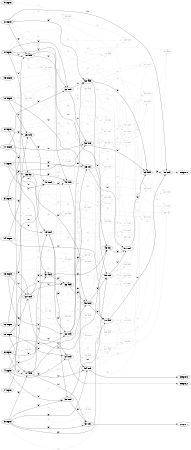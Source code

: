 digraph NeuralNetwork {
rankdir=LR;
size="4,3";
center = true;
node0 [label="(0) Input", color=black, labelfontcolor=black, fontcolor=black];
node1 [label="(1) Input", color=black, labelfontcolor=black, fontcolor=black];
node2 [label="(2) Input", color=black, labelfontcolor=black, fontcolor=black];
node3 [label="(3) Input", color=black, labelfontcolor=black, fontcolor=black];
node4 [label="(4) Input", color=black, labelfontcolor=black, fontcolor=black];
node5 [label="(5) Input", color=black, labelfontcolor=black, fontcolor=black];
node6 [label="(6) Input", color=black, labelfontcolor=black, fontcolor=black];
node7 [label="(7) Input", color=black, labelfontcolor=black, fontcolor=black];
node8 [label="(8) Input", color=black, labelfontcolor=black, fontcolor=black];
node9 [label="(9) Input", color=black, labelfontcolor=black, fontcolor=black];
node10 [label="(10) Input", color=black, labelfontcolor=black, fontcolor=black];
node11 [label="(11) Input", color=black, labelfontcolor=black, fontcolor=black];
node12 [label="(12) Input", color=black, labelfontcolor=black, fontcolor=black];
node13 [label="(13) Input", color=black, labelfontcolor=black, fontcolor=black];
node14 [label="(14) Input", color=black, labelfontcolor=black, fontcolor=black];
node15 [label="(15) Input", color=black, labelfontcolor=black, fontcolor=black];
node16 [label="(16) Input", color=black, labelfontcolor=black, fontcolor=black];
node17 [label="(17) add", color=black, labelfontcolor=black, fontcolor=black];
node12 -> node17 [label=" (0)", labelfontcolor=black, fontcolor=black, bold=true, color=black];
node6 -> node17 [label=" (1)", labelfontcolor=black, fontcolor=black, bold=true, color=black];
node5 -> node17 [label=" (2)", labelfontcolor=black, fontcolor=black, bold=true, color=black];
node18 [label="(18) add", color=black, labelfontcolor=black, fontcolor=black];
node2 -> node18 [label=" (0)", labelfontcolor=black, fontcolor=black, bold=true, color=black];
node0 -> node18 [label=" (1)", labelfontcolor=black, fontcolor=black, bold=true, color=black];
node7 -> node18 [label=" (2)", labelfontcolor=black, fontcolor=black, bold=true, color=black];
node19 [label="(19) mul", color=black, labelfontcolor=black, fontcolor=black];
node11 -> node19 [label=" (0)", labelfontcolor=black, fontcolor=black, bold=true, color=black];
node17 -> node19 [label=" (1)", labelfontcolor=black, fontcolor=black, bold=true, color=black];
node3 -> node19 [label=" (2)", labelfontcolor=black, fontcolor=black, bold=true, color=black];
node20 [label="(20) mul", color=black, labelfontcolor=black, fontcolor=black];
node13 -> node20 [label=" (0)", labelfontcolor=black, fontcolor=black, bold=true, color=black];
node13 -> node20 [label=" (1)", labelfontcolor=black, fontcolor=black, bold=true, color=black];
node12 -> node20 [label=" (2)", labelfontcolor=black, fontcolor=black, bold=true, color=black];
node21 [label="(21) sub", color=lightgrey, labelfontcolor=lightgrey, fontcolor=lightgrey];
node0 -> node21 [label=" (0)", labelfontcolor=lightgrey, fontcolor=lightgrey, bold=true, color=lightgrey];
node18 -> node21 [label=" (1)", labelfontcolor=lightgrey, fontcolor=lightgrey, bold=true, color=lightgrey];
node15 -> node21 [label=" (2)", labelfontcolor=lightgrey, fontcolor=lightgrey, bold=true, color=lightgrey];
node22 [label="(22) sub", color=black, labelfontcolor=black, fontcolor=black];
node6 -> node22 [label=" (0)", labelfontcolor=black, fontcolor=black, bold=true, color=black];
node13 -> node22 [label=" (1)", labelfontcolor=black, fontcolor=black, bold=true, color=black];
node19 -> node22 [label=" (2)", labelfontcolor=black, fontcolor=black, bold=true, color=black];
node23 [label="(23) sub", color=black, labelfontcolor=black, fontcolor=black];
node4 -> node23 [label=" (0)", labelfontcolor=black, fontcolor=black, bold=true, color=black];
node10 -> node23 [label=" (1)", labelfontcolor=black, fontcolor=black, bold=true, color=black];
node8 -> node23 [label=" (2)", labelfontcolor=black, fontcolor=black, bold=true, color=black];
node24 [label="(24) sub", color=black, labelfontcolor=black, fontcolor=black];
node4 -> node24 [label=" (0)", labelfontcolor=black, fontcolor=black, bold=true, color=black];
node20 -> node24 [label=" (1)", labelfontcolor=black, fontcolor=black, bold=true, color=black];
node12 -> node24 [label=" (2)", labelfontcolor=black, fontcolor=black, bold=true, color=black];
node25 [label="(25) div", color=black, labelfontcolor=black, fontcolor=black];
node1 -> node25 [label=" (0)", labelfontcolor=black, fontcolor=black, bold=true, color=black];
node10 -> node25 [label=" (1)", labelfontcolor=black, fontcolor=black, bold=true, color=black];
node22 -> node25 [label=" (2)", labelfontcolor=black, fontcolor=black, bold=true, color=black];
node26 [label="(26) mul", color=black, labelfontcolor=black, fontcolor=black];
node0 -> node26 [label=" (0)", labelfontcolor=black, fontcolor=black, bold=true, color=black];
node0 -> node26 [label=" (1)", labelfontcolor=black, fontcolor=black, bold=true, color=black];
node11 -> node26 [label=" (2)", labelfontcolor=black, fontcolor=black, bold=true, color=black];
node27 [label="(27) div", color=lightgrey, labelfontcolor=lightgrey, fontcolor=lightgrey];
node11 -> node27 [label=" (0)", labelfontcolor=lightgrey, fontcolor=lightgrey, bold=true, color=lightgrey];
node7 -> node27 [label=" (1)", labelfontcolor=lightgrey, fontcolor=lightgrey, bold=true, color=lightgrey];
node20 -> node27 [label=" (2)", labelfontcolor=lightgrey, fontcolor=lightgrey, bold=true, color=lightgrey];
node28 [label="(28) mul", color=lightgrey, labelfontcolor=lightgrey, fontcolor=lightgrey];
node27 -> node28 [label=" (0)", labelfontcolor=lightgrey, fontcolor=lightgrey, bold=true, color=lightgrey];
node25 -> node28 [label=" (1)", labelfontcolor=lightgrey, fontcolor=lightgrey, bold=true, color=lightgrey];
node15 -> node28 [label=" (2)", labelfontcolor=lightgrey, fontcolor=lightgrey, bold=true, color=lightgrey];
node29 [label="(29) add", color=lightgrey, labelfontcolor=lightgrey, fontcolor=lightgrey];
node2 -> node29 [label=" (0)", labelfontcolor=lightgrey, fontcolor=lightgrey, bold=true, color=lightgrey];
node19 -> node29 [label=" (1)", labelfontcolor=lightgrey, fontcolor=lightgrey, bold=true, color=lightgrey];
node17 -> node29 [label=" (2)", labelfontcolor=lightgrey, fontcolor=lightgrey, bold=true, color=lightgrey];
node30 [label="(30) mul", color=black, labelfontcolor=black, fontcolor=black];
node5 -> node30 [label=" (0)", labelfontcolor=black, fontcolor=black, bold=true, color=black];
node4 -> node30 [label=" (1)", labelfontcolor=black, fontcolor=black, bold=true, color=black];
node19 -> node30 [label=" (2)", labelfontcolor=black, fontcolor=black, bold=true, color=black];
node31 [label="(31) add", color=black, labelfontcolor=black, fontcolor=black];
node4 -> node31 [label=" (0)", labelfontcolor=black, fontcolor=black, bold=true, color=black];
node8 -> node31 [label=" (1)", labelfontcolor=black, fontcolor=black, bold=true, color=black];
node20 -> node31 [label=" (2)", labelfontcolor=black, fontcolor=black, bold=true, color=black];
node32 [label="(32) add", color=black, labelfontcolor=black, fontcolor=black];
node22 -> node32 [label=" (0)", labelfontcolor=black, fontcolor=black, bold=true, color=black];
node26 -> node32 [label=" (1)", labelfontcolor=black, fontcolor=black, bold=true, color=black];
node2 -> node32 [label=" (2)", labelfontcolor=black, fontcolor=black, bold=true, color=black];
node33 [label="(33) mul", color=lightgrey, labelfontcolor=lightgrey, fontcolor=lightgrey];
node2 -> node33 [label=" (0)", labelfontcolor=lightgrey, fontcolor=lightgrey, bold=true, color=lightgrey];
node9 -> node33 [label=" (1)", labelfontcolor=lightgrey, fontcolor=lightgrey, bold=true, color=lightgrey];
node31 -> node33 [label=" (2)", labelfontcolor=lightgrey, fontcolor=lightgrey, bold=true, color=lightgrey];
node34 [label="(34) mul", color=lightgrey, labelfontcolor=lightgrey, fontcolor=lightgrey];
node25 -> node34 [label=" (0)", labelfontcolor=lightgrey, fontcolor=lightgrey, bold=true, color=lightgrey];
node26 -> node34 [label=" (1)", labelfontcolor=lightgrey, fontcolor=lightgrey, bold=true, color=lightgrey];
node14 -> node34 [label=" (2)", labelfontcolor=lightgrey, fontcolor=lightgrey, bold=true, color=lightgrey];
node35 [label="(35) div", color=black, labelfontcolor=black, fontcolor=black];
node1 -> node35 [label=" (0)", labelfontcolor=black, fontcolor=black, bold=true, color=black];
node0 -> node35 [label=" (1)", labelfontcolor=black, fontcolor=black, bold=true, color=black];
node14 -> node35 [label=" (2)", labelfontcolor=black, fontcolor=black, bold=true, color=black];
node36 [label="(36) add", color=black, labelfontcolor=black, fontcolor=black];
node12 -> node36 [label=" (0)", labelfontcolor=black, fontcolor=black, bold=true, color=black];
node20 -> node36 [label=" (1)", labelfontcolor=black, fontcolor=black, bold=true, color=black];
node31 -> node36 [label=" (2)", labelfontcolor=black, fontcolor=black, bold=true, color=black];
node37 [label="(37) div", color=black, labelfontcolor=black, fontcolor=black];
node30 -> node37 [label=" (0)", labelfontcolor=black, fontcolor=black, bold=true, color=black];
node17 -> node37 [label=" (1)", labelfontcolor=black, fontcolor=black, bold=true, color=black];
node5 -> node37 [label=" (2)", labelfontcolor=black, fontcolor=black, bold=true, color=black];
node38 [label="(38) sub", color=black, labelfontcolor=black, fontcolor=black];
node11 -> node38 [label=" (0)", labelfontcolor=black, fontcolor=black, bold=true, color=black];
node26 -> node38 [label=" (1)", labelfontcolor=black, fontcolor=black, bold=true, color=black];
node3 -> node38 [label=" (2)", labelfontcolor=black, fontcolor=black, bold=true, color=black];
node39 [label="(39) add", color=lightgrey, labelfontcolor=lightgrey, fontcolor=lightgrey];
node26 -> node39 [label=" (0)", labelfontcolor=lightgrey, fontcolor=lightgrey, bold=true, color=lightgrey];
node22 -> node39 [label=" (1)", labelfontcolor=lightgrey, fontcolor=lightgrey, bold=true, color=lightgrey];
node10 -> node39 [label=" (2)", labelfontcolor=lightgrey, fontcolor=lightgrey, bold=true, color=lightgrey];
node40 [label="(40) div", color=lightgrey, labelfontcolor=lightgrey, fontcolor=lightgrey];
node14 -> node40 [label=" (0)", labelfontcolor=lightgrey, fontcolor=lightgrey, bold=true, color=lightgrey];
node20 -> node40 [label=" (1)", labelfontcolor=lightgrey, fontcolor=lightgrey, bold=true, color=lightgrey];
node39 -> node40 [label=" (2)", labelfontcolor=lightgrey, fontcolor=lightgrey, bold=true, color=lightgrey];
node41 [label="(41) mul", color=black, labelfontcolor=black, fontcolor=black];
node16 -> node41 [label=" (0)", labelfontcolor=black, fontcolor=black, bold=true, color=black];
node1 -> node41 [label=" (1)", labelfontcolor=black, fontcolor=black, bold=true, color=black];
node23 -> node41 [label=" (2)", labelfontcolor=black, fontcolor=black, bold=true, color=black];
node42 [label="(42) sub", color=lightgrey, labelfontcolor=lightgrey, fontcolor=lightgrey];
node20 -> node42 [label=" (0)", labelfontcolor=lightgrey, fontcolor=lightgrey, bold=true, color=lightgrey];
node13 -> node42 [label=" (1)", labelfontcolor=lightgrey, fontcolor=lightgrey, bold=true, color=lightgrey];
node29 -> node42 [label=" (2)", labelfontcolor=lightgrey, fontcolor=lightgrey, bold=true, color=lightgrey];
node43 [label="(43) div", color=black, labelfontcolor=black, fontcolor=black];
node32 -> node43 [label=" (0)", labelfontcolor=black, fontcolor=black, bold=true, color=black];
node6 -> node43 [label=" (1)", labelfontcolor=black, fontcolor=black, bold=true, color=black];
node31 -> node43 [label=" (2)", labelfontcolor=black, fontcolor=black, bold=true, color=black];
node44 [label="(44) mul", color=lightgrey, labelfontcolor=lightgrey, fontcolor=lightgrey];
node13 -> node44 [label=" (0)", labelfontcolor=lightgrey, fontcolor=lightgrey, bold=true, color=lightgrey];
node6 -> node44 [label=" (1)", labelfontcolor=lightgrey, fontcolor=lightgrey, bold=true, color=lightgrey];
node21 -> node44 [label=" (2)", labelfontcolor=lightgrey, fontcolor=lightgrey, bold=true, color=lightgrey];
node45 [label="(45) mul", color=lightgrey, labelfontcolor=lightgrey, fontcolor=lightgrey];
node22 -> node45 [label=" (0)", labelfontcolor=lightgrey, fontcolor=lightgrey, bold=true, color=lightgrey];
node7 -> node45 [label=" (1)", labelfontcolor=lightgrey, fontcolor=lightgrey, bold=true, color=lightgrey];
node14 -> node45 [label=" (2)", labelfontcolor=lightgrey, fontcolor=lightgrey, bold=true, color=lightgrey];
node46 [label="(46) add", color=lightgrey, labelfontcolor=lightgrey, fontcolor=lightgrey];
node16 -> node46 [label=" (0)", labelfontcolor=lightgrey, fontcolor=lightgrey, bold=true, color=lightgrey];
node44 -> node46 [label=" (1)", labelfontcolor=lightgrey, fontcolor=lightgrey, bold=true, color=lightgrey];
node17 -> node46 [label=" (2)", labelfontcolor=lightgrey, fontcolor=lightgrey, bold=true, color=lightgrey];
node47 [label="(47) mul", color=lightgrey, labelfontcolor=lightgrey, fontcolor=lightgrey];
node19 -> node47 [label=" (0)", labelfontcolor=lightgrey, fontcolor=lightgrey, bold=true, color=lightgrey];
node43 -> node47 [label=" (1)", labelfontcolor=lightgrey, fontcolor=lightgrey, bold=true, color=lightgrey];
node14 -> node47 [label=" (2)", labelfontcolor=lightgrey, fontcolor=lightgrey, bold=true, color=lightgrey];
node48 [label="(48) sub", color=black, labelfontcolor=black, fontcolor=black];
node41 -> node48 [label=" (0)", labelfontcolor=black, fontcolor=black, bold=true, color=black];
node18 -> node48 [label=" (1)", labelfontcolor=black, fontcolor=black, bold=true, color=black];
node35 -> node48 [label=" (2)", labelfontcolor=black, fontcolor=black, bold=true, color=black];
node49 [label="(49) add", color=lightgrey, labelfontcolor=lightgrey, fontcolor=lightgrey];
node19 -> node49 [label=" (0)", labelfontcolor=lightgrey, fontcolor=lightgrey, bold=true, color=lightgrey];
node19 -> node49 [label=" (1)", labelfontcolor=lightgrey, fontcolor=lightgrey, bold=true, color=lightgrey];
node25 -> node49 [label=" (2)", labelfontcolor=lightgrey, fontcolor=lightgrey, bold=true, color=lightgrey];
node50 [label="(50) mul", color=black, labelfontcolor=black, fontcolor=black];
node35 -> node50 [label=" (0)", labelfontcolor=black, fontcolor=black, bold=true, color=black];
node17 -> node50 [label=" (1)", labelfontcolor=black, fontcolor=black, bold=true, color=black];
node36 -> node50 [label=" (2)", labelfontcolor=black, fontcolor=black, bold=true, color=black];
node51 [label="(51) mul", color=lightgrey, labelfontcolor=lightgrey, fontcolor=lightgrey];
node13 -> node51 [label=" (0)", labelfontcolor=lightgrey, fontcolor=lightgrey, bold=true, color=lightgrey];
node29 -> node51 [label=" (1)", labelfontcolor=lightgrey, fontcolor=lightgrey, bold=true, color=lightgrey];
node26 -> node51 [label=" (2)", labelfontcolor=lightgrey, fontcolor=lightgrey, bold=true, color=lightgrey];
node52 [label="(52) div", color=lightgrey, labelfontcolor=lightgrey, fontcolor=lightgrey];
node44 -> node52 [label=" (0)", labelfontcolor=lightgrey, fontcolor=lightgrey, bold=true, color=lightgrey];
node1 -> node52 [label=" (1)", labelfontcolor=lightgrey, fontcolor=lightgrey, bold=true, color=lightgrey];
node24 -> node52 [label=" (2)", labelfontcolor=lightgrey, fontcolor=lightgrey, bold=true, color=lightgrey];
node53 [label="(53) sub", color=lightgrey, labelfontcolor=lightgrey, fontcolor=lightgrey];
node31 -> node53 [label=" (0)", labelfontcolor=lightgrey, fontcolor=lightgrey, bold=true, color=lightgrey];
node43 -> node53 [label=" (1)", labelfontcolor=lightgrey, fontcolor=lightgrey, bold=true, color=lightgrey];
node38 -> node53 [label=" (2)", labelfontcolor=lightgrey, fontcolor=lightgrey, bold=true, color=lightgrey];
node54 [label="(54) sub", color=black, labelfontcolor=black, fontcolor=black];
node48 -> node54 [label=" (0)", labelfontcolor=black, fontcolor=black, bold=true, color=black];
node17 -> node54 [label=" (1)", labelfontcolor=black, fontcolor=black, bold=true, color=black];
node5 -> node54 [label=" (2)", labelfontcolor=black, fontcolor=black, bold=true, color=black];
node55 [label="(55) sub", color=black, labelfontcolor=black, fontcolor=black];
node50 -> node55 [label=" (0)", labelfontcolor=black, fontcolor=black, bold=true, color=black];
node18 -> node55 [label=" (1)", labelfontcolor=black, fontcolor=black, bold=true, color=black];
node5 -> node55 [label=" (2)", labelfontcolor=black, fontcolor=black, bold=true, color=black];
node56 [label="(56) add", color=lightgrey, labelfontcolor=lightgrey, fontcolor=lightgrey];
node55 -> node56 [label=" (0)", labelfontcolor=lightgrey, fontcolor=lightgrey, bold=true, color=lightgrey];
node16 -> node56 [label=" (1)", labelfontcolor=lightgrey, fontcolor=lightgrey, bold=true, color=lightgrey];
node39 -> node56 [label=" (2)", labelfontcolor=lightgrey, fontcolor=lightgrey, bold=true, color=lightgrey];
node57 [label="(57) mul", color=black, labelfontcolor=black, fontcolor=black];
node25 -> node57 [label=" (0)", labelfontcolor=black, fontcolor=black, bold=true, color=black];
node55 -> node57 [label=" (1)", labelfontcolor=black, fontcolor=black, bold=true, color=black];
node43 -> node57 [label=" (2)", labelfontcolor=black, fontcolor=black, bold=true, color=black];
node58 [label="(58) add", color=lightgrey, labelfontcolor=lightgrey, fontcolor=lightgrey];
node21 -> node58 [label=" (0)", labelfontcolor=lightgrey, fontcolor=lightgrey, bold=true, color=lightgrey];
node45 -> node58 [label=" (1)", labelfontcolor=lightgrey, fontcolor=lightgrey, bold=true, color=lightgrey];
node5 -> node58 [label=" (2)", labelfontcolor=lightgrey, fontcolor=lightgrey, bold=true, color=lightgrey];
node59 [label="(59) sub", color=lightgrey, labelfontcolor=lightgrey, fontcolor=lightgrey];
node39 -> node59 [label=" (0)", labelfontcolor=lightgrey, fontcolor=lightgrey, bold=true, color=lightgrey];
node53 -> node59 [label=" (1)", labelfontcolor=lightgrey, fontcolor=lightgrey, bold=true, color=lightgrey];
node38 -> node59 [label=" (2)", labelfontcolor=lightgrey, fontcolor=lightgrey, bold=true, color=lightgrey];
node60 [label="(60) div", color=lightgrey, labelfontcolor=lightgrey, fontcolor=lightgrey];
node26 -> node60 [label=" (0)", labelfontcolor=lightgrey, fontcolor=lightgrey, bold=true, color=lightgrey];
node38 -> node60 [label=" (1)", labelfontcolor=lightgrey, fontcolor=lightgrey, bold=true, color=lightgrey];
node31 -> node60 [label=" (2)", labelfontcolor=lightgrey, fontcolor=lightgrey, bold=true, color=lightgrey];
node61 [label="(61) mul", color=lightgrey, labelfontcolor=lightgrey, fontcolor=lightgrey];
node8 -> node61 [label=" (0)", labelfontcolor=lightgrey, fontcolor=lightgrey, bold=true, color=lightgrey];
node39 -> node61 [label=" (1)", labelfontcolor=lightgrey, fontcolor=lightgrey, bold=true, color=lightgrey];
node40 -> node61 [label=" (2)", labelfontcolor=lightgrey, fontcolor=lightgrey, bold=true, color=lightgrey];
node62 [label="(62) sub", color=lightgrey, labelfontcolor=lightgrey, fontcolor=lightgrey];
node10 -> node62 [label=" (0)", labelfontcolor=lightgrey, fontcolor=lightgrey, bold=true, color=lightgrey];
node15 -> node62 [label=" (1)", labelfontcolor=lightgrey, fontcolor=lightgrey, bold=true, color=lightgrey];
node3 -> node62 [label=" (2)", labelfontcolor=lightgrey, fontcolor=lightgrey, bold=true, color=lightgrey];
node63 [label="(63) add", color=lightgrey, labelfontcolor=lightgrey, fontcolor=lightgrey];
node20 -> node63 [label=" (0)", labelfontcolor=lightgrey, fontcolor=lightgrey, bold=true, color=lightgrey];
node8 -> node63 [label=" (1)", labelfontcolor=lightgrey, fontcolor=lightgrey, bold=true, color=lightgrey];
node55 -> node63 [label=" (2)", labelfontcolor=lightgrey, fontcolor=lightgrey, bold=true, color=lightgrey];
node64 [label="(64) sub", color=lightgrey, labelfontcolor=lightgrey, fontcolor=lightgrey];
node48 -> node64 [label=" (0)", labelfontcolor=lightgrey, fontcolor=lightgrey, bold=true, color=lightgrey];
node58 -> node64 [label=" (1)", labelfontcolor=lightgrey, fontcolor=lightgrey, bold=true, color=lightgrey];
node59 -> node64 [label=" (2)", labelfontcolor=lightgrey, fontcolor=lightgrey, bold=true, color=lightgrey];
node65 [label="(65) add", color=black, labelfontcolor=black, fontcolor=black];
node32 -> node65 [label=" (0)", labelfontcolor=black, fontcolor=black, bold=true, color=black];
node38 -> node65 [label=" (1)", labelfontcolor=black, fontcolor=black, bold=true, color=black];
node57 -> node65 [label=" (2)", labelfontcolor=black, fontcolor=black, bold=true, color=black];
node66 [label="(66) mul", color=lightgrey, labelfontcolor=lightgrey, fontcolor=lightgrey];
node51 -> node66 [label=" (0)", labelfontcolor=lightgrey, fontcolor=lightgrey, bold=true, color=lightgrey];
node23 -> node66 [label=" (1)", labelfontcolor=lightgrey, fontcolor=lightgrey, bold=true, color=lightgrey];
node48 -> node66 [label=" (2)", labelfontcolor=lightgrey, fontcolor=lightgrey, bold=true, color=lightgrey];
node67 [label="(67) add", color=lightgrey, labelfontcolor=lightgrey, fontcolor=lightgrey];
node54 -> node67 [label=" (0)", labelfontcolor=lightgrey, fontcolor=lightgrey, bold=true, color=lightgrey];
node45 -> node67 [label=" (1)", labelfontcolor=lightgrey, fontcolor=lightgrey, bold=true, color=lightgrey];
node22 -> node67 [label=" (2)", labelfontcolor=lightgrey, fontcolor=lightgrey, bold=true, color=lightgrey];
node68 [label="(68) div", color=lightgrey, labelfontcolor=lightgrey, fontcolor=lightgrey];
node65 -> node68 [label=" (0)", labelfontcolor=lightgrey, fontcolor=lightgrey, bold=true, color=lightgrey];
node67 -> node68 [label=" (1)", labelfontcolor=lightgrey, fontcolor=lightgrey, bold=true, color=lightgrey];
node41 -> node68 [label=" (2)", labelfontcolor=lightgrey, fontcolor=lightgrey, bold=true, color=lightgrey];
node69 [label="(69) mul", color=lightgrey, labelfontcolor=lightgrey, fontcolor=lightgrey];
node48 -> node69 [label=" (0)", labelfontcolor=lightgrey, fontcolor=lightgrey, bold=true, color=lightgrey];
node53 -> node69 [label=" (1)", labelfontcolor=lightgrey, fontcolor=lightgrey, bold=true, color=lightgrey];
node62 -> node69 [label=" (2)", labelfontcolor=lightgrey, fontcolor=lightgrey, bold=true, color=lightgrey];
node70 [label="(70) mul", color=lightgrey, labelfontcolor=lightgrey, fontcolor=lightgrey];
node0 -> node70 [label=" (0)", labelfontcolor=lightgrey, fontcolor=lightgrey, bold=true, color=lightgrey];
node60 -> node70 [label=" (1)", labelfontcolor=lightgrey, fontcolor=lightgrey, bold=true, color=lightgrey];
node43 -> node70 [label=" (2)", labelfontcolor=lightgrey, fontcolor=lightgrey, bold=true, color=lightgrey];
node71 [label="(71) sub", color=lightgrey, labelfontcolor=lightgrey, fontcolor=lightgrey];
node58 -> node71 [label=" (0)", labelfontcolor=lightgrey, fontcolor=lightgrey, bold=true, color=lightgrey];
node69 -> node71 [label=" (1)", labelfontcolor=lightgrey, fontcolor=lightgrey, bold=true, color=lightgrey];
node66 -> node71 [label=" (2)", labelfontcolor=lightgrey, fontcolor=lightgrey, bold=true, color=lightgrey];
node72 [label="(72) add", color=lightgrey, labelfontcolor=lightgrey, fontcolor=lightgrey];
node32 -> node72 [label=" (0)", labelfontcolor=lightgrey, fontcolor=lightgrey, bold=true, color=lightgrey];
node0 -> node72 [label=" (1)", labelfontcolor=lightgrey, fontcolor=lightgrey, bold=true, color=lightgrey];
node8 -> node72 [label=" (2)", labelfontcolor=lightgrey, fontcolor=lightgrey, bold=true, color=lightgrey];
node73 [label="(73) mul", color=lightgrey, labelfontcolor=lightgrey, fontcolor=lightgrey];
node2 -> node73 [label=" (0)", labelfontcolor=lightgrey, fontcolor=lightgrey, bold=true, color=lightgrey];
node34 -> node73 [label=" (1)", labelfontcolor=lightgrey, fontcolor=lightgrey, bold=true, color=lightgrey];
node11 -> node73 [label=" (2)", labelfontcolor=lightgrey, fontcolor=lightgrey, bold=true, color=lightgrey];
node74 [label="(74) div", color=lightgrey, labelfontcolor=lightgrey, fontcolor=lightgrey];
node32 -> node74 [label=" (0)", labelfontcolor=lightgrey, fontcolor=lightgrey, bold=true, color=lightgrey];
node50 -> node74 [label=" (1)", labelfontcolor=lightgrey, fontcolor=lightgrey, bold=true, color=lightgrey];
node23 -> node74 [label=" (2)", labelfontcolor=lightgrey, fontcolor=lightgrey, bold=true, color=lightgrey];
node75 [label="(75) div", color=lightgrey, labelfontcolor=lightgrey, fontcolor=lightgrey];
node22 -> node75 [label=" (0)", labelfontcolor=lightgrey, fontcolor=lightgrey, bold=true, color=lightgrey];
node67 -> node75 [label=" (1)", labelfontcolor=lightgrey, fontcolor=lightgrey, bold=true, color=lightgrey];
node19 -> node75 [label=" (2)", labelfontcolor=lightgrey, fontcolor=lightgrey, bold=true, color=lightgrey];
node76 [label="(76) div", color=lightgrey, labelfontcolor=lightgrey, fontcolor=lightgrey];
node7 -> node76 [label=" (0)", labelfontcolor=lightgrey, fontcolor=lightgrey, bold=true, color=lightgrey];
node4 -> node76 [label=" (1)", labelfontcolor=lightgrey, fontcolor=lightgrey, bold=true, color=lightgrey];
node22 -> node76 [label=" (2)", labelfontcolor=lightgrey, fontcolor=lightgrey, bold=true, color=lightgrey];
node77 [label="(77) sub", color=lightgrey, labelfontcolor=lightgrey, fontcolor=lightgrey];
node38 -> node77 [label=" (0)", labelfontcolor=lightgrey, fontcolor=lightgrey, bold=true, color=lightgrey];
node20 -> node77 [label=" (1)", labelfontcolor=lightgrey, fontcolor=lightgrey, bold=true, color=lightgrey];
node49 -> node77 [label=" (2)", labelfontcolor=lightgrey, fontcolor=lightgrey, bold=true, color=lightgrey];
node78 [label="(78) add", color=lightgrey, labelfontcolor=lightgrey, fontcolor=lightgrey];
node15 -> node78 [label=" (0)", labelfontcolor=lightgrey, fontcolor=lightgrey, bold=true, color=lightgrey];
node3 -> node78 [label=" (1)", labelfontcolor=lightgrey, fontcolor=lightgrey, bold=true, color=lightgrey];
node14 -> node78 [label=" (2)", labelfontcolor=lightgrey, fontcolor=lightgrey, bold=true, color=lightgrey];
node79 [label="(79) add", color=black, labelfontcolor=black, fontcolor=black];
node30 -> node79 [label=" (0)", labelfontcolor=black, fontcolor=black, bold=true, color=black];
node14 -> node79 [label=" (1)", labelfontcolor=black, fontcolor=black, bold=true, color=black];
node50 -> node79 [label=" (2)", labelfontcolor=black, fontcolor=black, bold=true, color=black];
node80 [label="(80) sub", color=lightgrey, labelfontcolor=lightgrey, fontcolor=lightgrey];
node3 -> node80 [label=" (0)", labelfontcolor=lightgrey, fontcolor=lightgrey, bold=true, color=lightgrey];
node61 -> node80 [label=" (1)", labelfontcolor=lightgrey, fontcolor=lightgrey, bold=true, color=lightgrey];
node24 -> node80 [label=" (2)", labelfontcolor=lightgrey, fontcolor=lightgrey, bold=true, color=lightgrey];
node81 [label="(81) mul", color=lightgrey, labelfontcolor=lightgrey, fontcolor=lightgrey];
node39 -> node81 [label=" (0)", labelfontcolor=lightgrey, fontcolor=lightgrey, bold=true, color=lightgrey];
node56 -> node81 [label=" (1)", labelfontcolor=lightgrey, fontcolor=lightgrey, bold=true, color=lightgrey];
node23 -> node81 [label=" (2)", labelfontcolor=lightgrey, fontcolor=lightgrey, bold=true, color=lightgrey];
node82 [label="(82) add", color=lightgrey, labelfontcolor=lightgrey, fontcolor=lightgrey];
node27 -> node82 [label=" (0)", labelfontcolor=lightgrey, fontcolor=lightgrey, bold=true, color=lightgrey];
node26 -> node82 [label=" (1)", labelfontcolor=lightgrey, fontcolor=lightgrey, bold=true, color=lightgrey];
node6 -> node82 [label=" (2)", labelfontcolor=lightgrey, fontcolor=lightgrey, bold=true, color=lightgrey];
node83 [label="(83) div", color=lightgrey, labelfontcolor=lightgrey, fontcolor=lightgrey];
node6 -> node83 [label=" (0)", labelfontcolor=lightgrey, fontcolor=lightgrey, bold=true, color=lightgrey];
node8 -> node83 [label=" (1)", labelfontcolor=lightgrey, fontcolor=lightgrey, bold=true, color=lightgrey];
node4 -> node83 [label=" (2)", labelfontcolor=lightgrey, fontcolor=lightgrey, bold=true, color=lightgrey];
node84 [label="(84) mul", color=lightgrey, labelfontcolor=lightgrey, fontcolor=lightgrey];
node54 -> node84 [label=" (0)", labelfontcolor=lightgrey, fontcolor=lightgrey, bold=true, color=lightgrey];
node55 -> node84 [label=" (1)", labelfontcolor=lightgrey, fontcolor=lightgrey, bold=true, color=lightgrey];
node3 -> node84 [label=" (2)", labelfontcolor=lightgrey, fontcolor=lightgrey, bold=true, color=lightgrey];
node85 [label="(85) div", color=lightgrey, labelfontcolor=lightgrey, fontcolor=lightgrey];
node16 -> node85 [label=" (0)", labelfontcolor=lightgrey, fontcolor=lightgrey, bold=true, color=lightgrey];
node27 -> node85 [label=" (1)", labelfontcolor=lightgrey, fontcolor=lightgrey, bold=true, color=lightgrey];
node27 -> node85 [label=" (2)", labelfontcolor=lightgrey, fontcolor=lightgrey, bold=true, color=lightgrey];
node86 [label="(86) sub", color=lightgrey, labelfontcolor=lightgrey, fontcolor=lightgrey];
node70 -> node86 [label=" (0)", labelfontcolor=lightgrey, fontcolor=lightgrey, bold=true, color=lightgrey];
node8 -> node86 [label=" (1)", labelfontcolor=lightgrey, fontcolor=lightgrey, bold=true, color=lightgrey];
node46 -> node86 [label=" (2)", labelfontcolor=lightgrey, fontcolor=lightgrey, bold=true, color=lightgrey];
node87 [label="(87) mul", color=lightgrey, labelfontcolor=lightgrey, fontcolor=lightgrey];
node1 -> node87 [label=" (0)", labelfontcolor=lightgrey, fontcolor=lightgrey, bold=true, color=lightgrey];
node41 -> node87 [label=" (1)", labelfontcolor=lightgrey, fontcolor=lightgrey, bold=true, color=lightgrey];
node2 -> node87 [label=" (2)", labelfontcolor=lightgrey, fontcolor=lightgrey, bold=true, color=lightgrey];
node88 [label="(88) add", color=lightgrey, labelfontcolor=lightgrey, fontcolor=lightgrey];
node24 -> node88 [label=" (0)", labelfontcolor=lightgrey, fontcolor=lightgrey, bold=true, color=lightgrey];
node79 -> node88 [label=" (1)", labelfontcolor=lightgrey, fontcolor=lightgrey, bold=true, color=lightgrey];
node62 -> node88 [label=" (2)", labelfontcolor=lightgrey, fontcolor=lightgrey, bold=true, color=lightgrey];
node89 [label="(89) sub", color=lightgrey, labelfontcolor=lightgrey, fontcolor=lightgrey];
node33 -> node89 [label=" (0)", labelfontcolor=lightgrey, fontcolor=lightgrey, bold=true, color=lightgrey];
node72 -> node89 [label=" (1)", labelfontcolor=lightgrey, fontcolor=lightgrey, bold=true, color=lightgrey];
node15 -> node89 [label=" (2)", labelfontcolor=lightgrey, fontcolor=lightgrey, bold=true, color=lightgrey];
node90 [label="(90) mul", color=black, labelfontcolor=black, fontcolor=black];
node79 -> node90 [label=" (0)", labelfontcolor=black, fontcolor=black, bold=true, color=black];
node2 -> node90 [label=" (1)", labelfontcolor=black, fontcolor=black, bold=true, color=black];
node65 -> node90 [label=" (2)", labelfontcolor=black, fontcolor=black, bold=true, color=black];
node91 [label="(91) add", color=lightgrey, labelfontcolor=lightgrey, fontcolor=lightgrey];
node84 -> node91 [label=" (0)", labelfontcolor=lightgrey, fontcolor=lightgrey, bold=true, color=lightgrey];
node86 -> node91 [label=" (1)", labelfontcolor=lightgrey, fontcolor=lightgrey, bold=true, color=lightgrey];
node10 -> node91 [label=" (2)", labelfontcolor=lightgrey, fontcolor=lightgrey, bold=true, color=lightgrey];
node92 [label="Output 0", color=black, labelfontcolor=black, fontcolor=black];
node90 -> node92 [labelfontcolor=black, fontcolor=black, bold=true, color=black];
node93 [label="Output 1", color=black, labelfontcolor=black, fontcolor=black];
node37 -> node93 [labelfontcolor=black, fontcolor=black, bold=true, color=black];
node94 [label="Output 2", color=black, labelfontcolor=black, fontcolor=black];
node24 -> node94 [labelfontcolor=black, fontcolor=black, bold=true, color=black];
node95 [label="Output 3", color=black, labelfontcolor=black, fontcolor=black];
node54 -> node95 [labelfontcolor=black, fontcolor=black, bold=true, color=black];
{ rank = source; "node0"; "node1"; "node2"; "node3"; "node4"; "node5"; "node6"; "node7"; "node8"; "node9"; "node10"; "node11"; "node12"; "node13"; "node14"; "node15"; "node16"; }
{ rank = max;"node92";"node93";"node94";"node95"; }
}